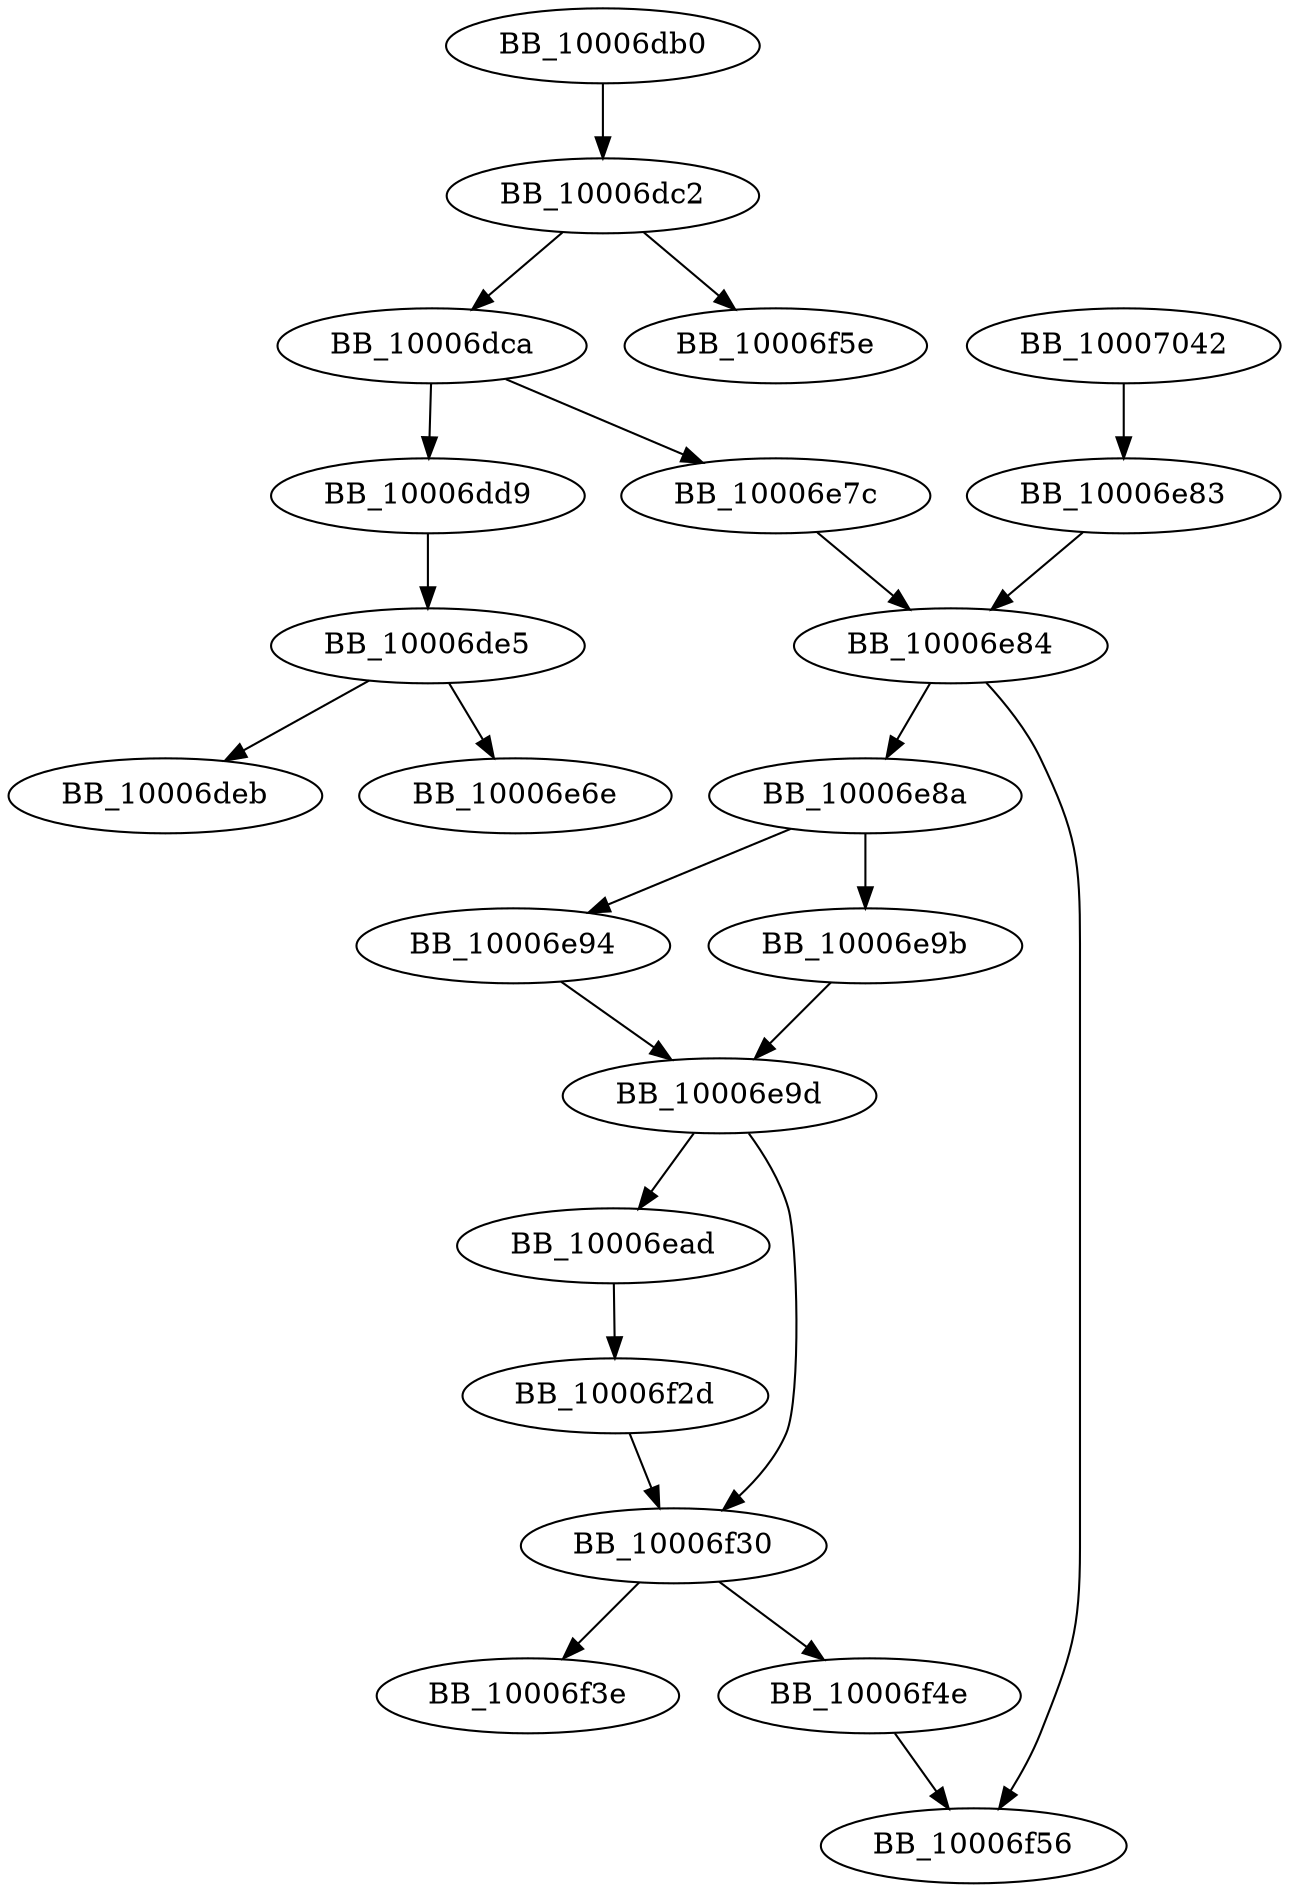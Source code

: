 DiGraph sub_10006DB0{
BB_10006db0->BB_10006dc2
BB_10006dc2->BB_10006dca
BB_10006dc2->BB_10006f5e
BB_10006dca->BB_10006dd9
BB_10006dca->BB_10006e7c
BB_10006dd9->BB_10006de5
BB_10006de5->BB_10006deb
BB_10006de5->BB_10006e6e
BB_10006e7c->BB_10006e84
BB_10006e83->BB_10006e84
BB_10006e84->BB_10006e8a
BB_10006e84->BB_10006f56
BB_10006e8a->BB_10006e94
BB_10006e8a->BB_10006e9b
BB_10006e94->BB_10006e9d
BB_10006e9b->BB_10006e9d
BB_10006e9d->BB_10006ead
BB_10006e9d->BB_10006f30
BB_10006ead->BB_10006f2d
BB_10006f2d->BB_10006f30
BB_10006f30->BB_10006f3e
BB_10006f30->BB_10006f4e
BB_10006f4e->BB_10006f56
BB_10007042->BB_10006e83
}
